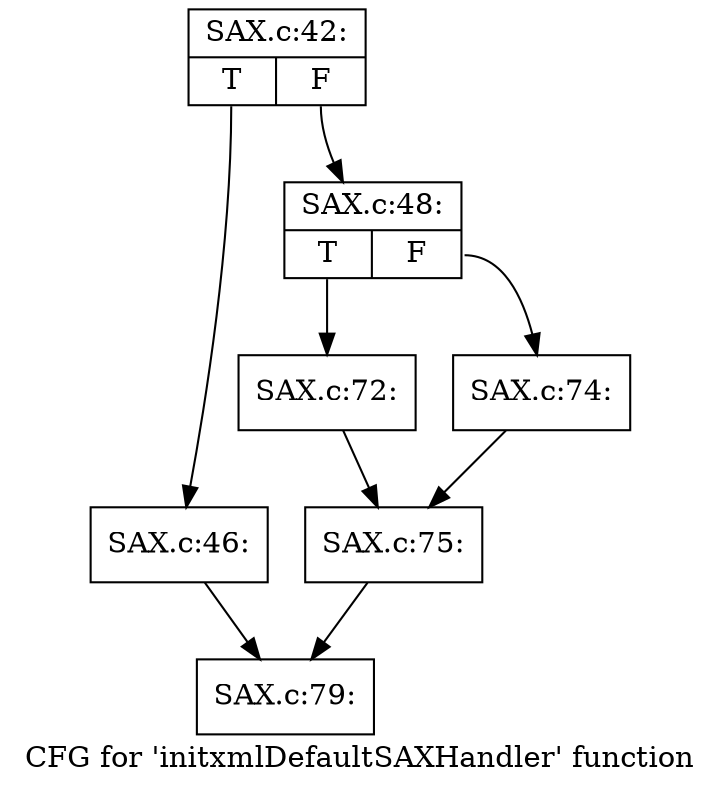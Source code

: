 digraph "CFG for 'initxmlDefaultSAXHandler' function" {
	label="CFG for 'initxmlDefaultSAXHandler' function";

	Node0x4e4e6e0 [shape=record,label="{SAX.c:42:|{<s0>T|<s1>F}}"];
	Node0x4e4e6e0:s0 -> Node0x4e698e0;
	Node0x4e4e6e0:s1 -> Node0x4e69930;
	Node0x4e698e0 [shape=record,label="{SAX.c:46:}"];
	Node0x4e698e0 -> Node0x4e4f220;
	Node0x4e69930 [shape=record,label="{SAX.c:48:|{<s0>T|<s1>F}}"];
	Node0x4e69930:s0 -> Node0x4e6c7e0;
	Node0x4e69930:s1 -> Node0x4bc8190;
	Node0x4e6c7e0 [shape=record,label="{SAX.c:72:}"];
	Node0x4e6c7e0 -> Node0x4e6a830;
	Node0x4bc8190 [shape=record,label="{SAX.c:74:}"];
	Node0x4bc8190 -> Node0x4e6a830;
	Node0x4e6a830 [shape=record,label="{SAX.c:75:}"];
	Node0x4e6a830 -> Node0x4e4f220;
	Node0x4e4f220 [shape=record,label="{SAX.c:79:}"];
}
